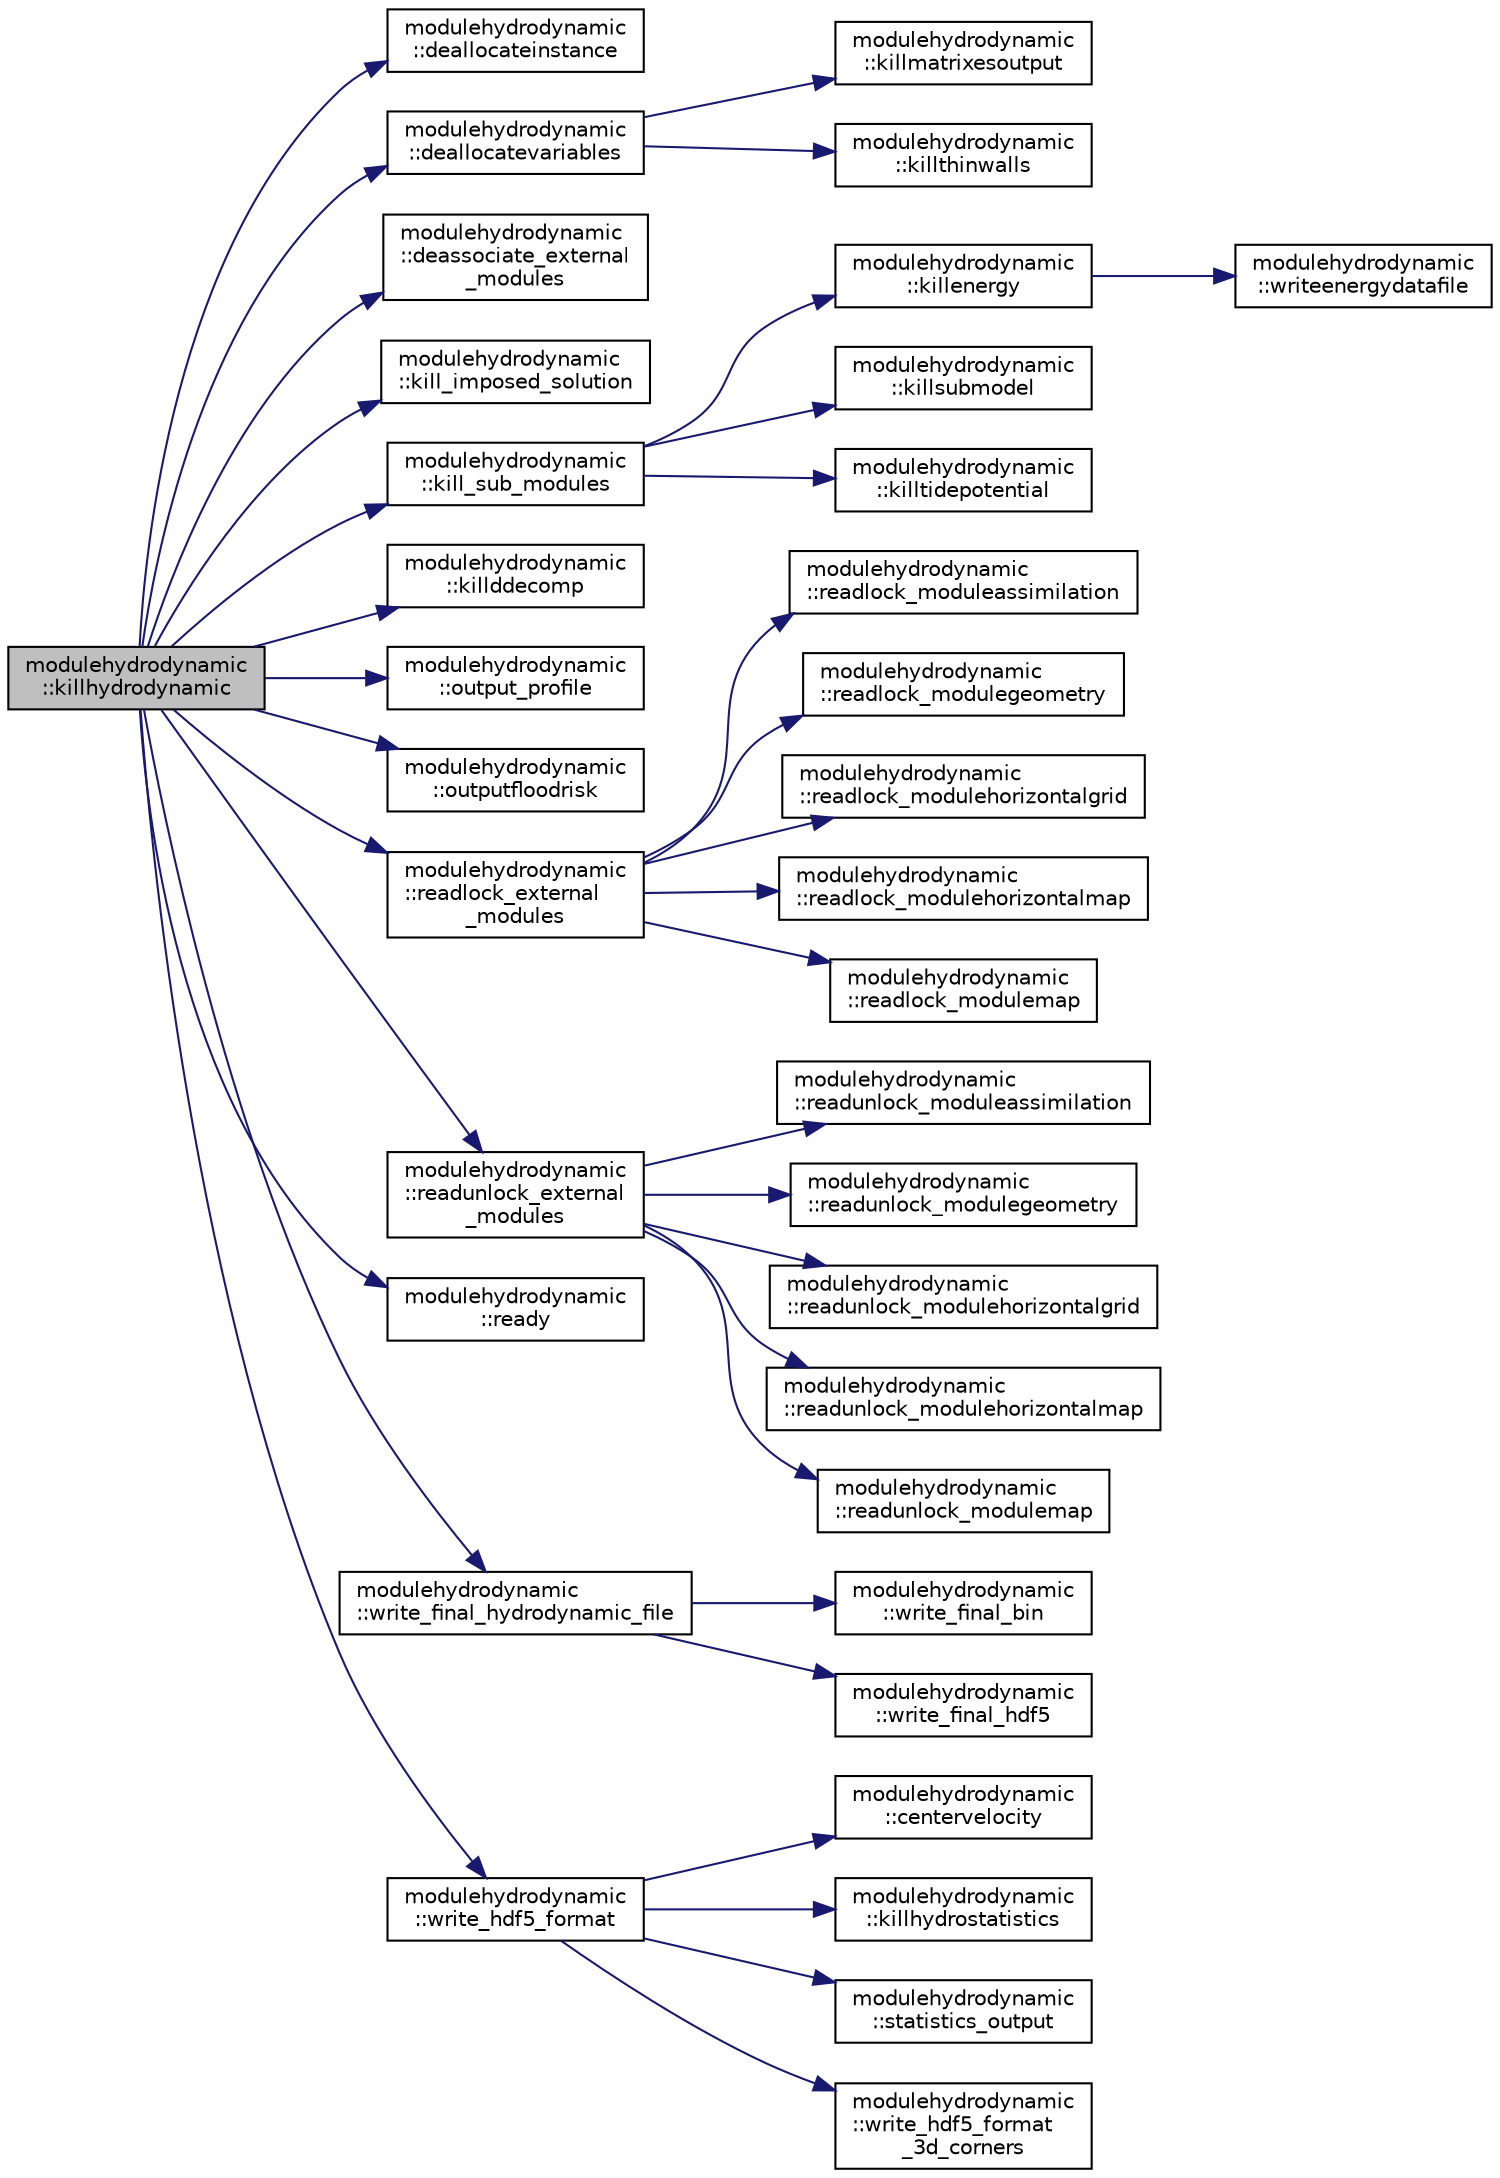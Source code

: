 digraph "modulehydrodynamic::killhydrodynamic"
{
 // LATEX_PDF_SIZE
  edge [fontname="Helvetica",fontsize="10",labelfontname="Helvetica",labelfontsize="10"];
  node [fontname="Helvetica",fontsize="10",shape=record];
  rankdir="LR";
  Node1 [label="modulehydrodynamic\l::killhydrodynamic",height=0.2,width=0.4,color="black", fillcolor="grey75", style="filled", fontcolor="black",tooltip=" "];
  Node1 -> Node2 [color="midnightblue",fontsize="10",style="solid",fontname="Helvetica"];
  Node2 [label="modulehydrodynamic\l::deallocateinstance",height=0.2,width=0.4,color="black", fillcolor="white", style="filled",URL="$namespacemodulehydrodynamic.html#aabd13dda5e1f35caf879873becb922c4",tooltip=" "];
  Node1 -> Node3 [color="midnightblue",fontsize="10",style="solid",fontname="Helvetica"];
  Node3 [label="modulehydrodynamic\l::deallocatevariables",height=0.2,width=0.4,color="black", fillcolor="white", style="filled",URL="$namespacemodulehydrodynamic.html#a97e376130dedc4213ae9f7bd331d237a",tooltip=" "];
  Node3 -> Node4 [color="midnightblue",fontsize="10",style="solid",fontname="Helvetica"];
  Node4 [label="modulehydrodynamic\l::killmatrixesoutput",height=0.2,width=0.4,color="black", fillcolor="white", style="filled",URL="$namespacemodulehydrodynamic.html#a8a24bb3b15a1b676c23a6ecd0a1defa8",tooltip=" "];
  Node3 -> Node5 [color="midnightblue",fontsize="10",style="solid",fontname="Helvetica"];
  Node5 [label="modulehydrodynamic\l::killthinwalls",height=0.2,width=0.4,color="black", fillcolor="white", style="filled",URL="$namespacemodulehydrodynamic.html#a93dc7bf3dc53936a78e774fea543f5d9",tooltip=" "];
  Node1 -> Node6 [color="midnightblue",fontsize="10",style="solid",fontname="Helvetica"];
  Node6 [label="modulehydrodynamic\l::deassociate_external\l_modules",height=0.2,width=0.4,color="black", fillcolor="white", style="filled",URL="$namespacemodulehydrodynamic.html#a9ab4535ec430fb9f040e8027eab7128d",tooltip=" "];
  Node1 -> Node7 [color="midnightblue",fontsize="10",style="solid",fontname="Helvetica"];
  Node7 [label="modulehydrodynamic\l::kill_imposed_solution",height=0.2,width=0.4,color="black", fillcolor="white", style="filled",URL="$namespacemodulehydrodynamic.html#a23133d86b59db1b989b572affc2bacc7",tooltip=" "];
  Node1 -> Node8 [color="midnightblue",fontsize="10",style="solid",fontname="Helvetica"];
  Node8 [label="modulehydrodynamic\l::kill_sub_modules",height=0.2,width=0.4,color="black", fillcolor="white", style="filled",URL="$namespacemodulehydrodynamic.html#ad33fcf640ab52de6097223c4aeb342c0",tooltip=" "];
  Node8 -> Node9 [color="midnightblue",fontsize="10",style="solid",fontname="Helvetica"];
  Node9 [label="modulehydrodynamic\l::killenergy",height=0.2,width=0.4,color="black", fillcolor="white", style="filled",URL="$namespacemodulehydrodynamic.html#a85ec37a513035b769326676058893ac1",tooltip=" "];
  Node9 -> Node10 [color="midnightblue",fontsize="10",style="solid",fontname="Helvetica"];
  Node10 [label="modulehydrodynamic\l::writeenergydatafile",height=0.2,width=0.4,color="black", fillcolor="white", style="filled",URL="$namespacemodulehydrodynamic.html#a99c46c970a39feb3ece42b919ed01d08",tooltip=" "];
  Node8 -> Node11 [color="midnightblue",fontsize="10",style="solid",fontname="Helvetica"];
  Node11 [label="modulehydrodynamic\l::killsubmodel",height=0.2,width=0.4,color="black", fillcolor="white", style="filled",URL="$namespacemodulehydrodynamic.html#a9b2046e58cfbfc36752c1c596ac76085",tooltip=" "];
  Node8 -> Node12 [color="midnightblue",fontsize="10",style="solid",fontname="Helvetica"];
  Node12 [label="modulehydrodynamic\l::killtidepotential",height=0.2,width=0.4,color="black", fillcolor="white", style="filled",URL="$namespacemodulehydrodynamic.html#ab35b45e7f241087188692a17e57b81fe",tooltip=" "];
  Node1 -> Node13 [color="midnightblue",fontsize="10",style="solid",fontname="Helvetica"];
  Node13 [label="modulehydrodynamic\l::killddecomp",height=0.2,width=0.4,color="black", fillcolor="white", style="filled",URL="$namespacemodulehydrodynamic.html#afcb6ada5d2c8c5ce856cc9efcbb38077",tooltip=" "];
  Node1 -> Node14 [color="midnightblue",fontsize="10",style="solid",fontname="Helvetica"];
  Node14 [label="modulehydrodynamic\l::output_profile",height=0.2,width=0.4,color="black", fillcolor="white", style="filled",URL="$namespacemodulehydrodynamic.html#aad9764fae86ae409938db759114d0a42",tooltip=" "];
  Node1 -> Node15 [color="midnightblue",fontsize="10",style="solid",fontname="Helvetica"];
  Node15 [label="modulehydrodynamic\l::outputfloodrisk",height=0.2,width=0.4,color="black", fillcolor="white", style="filled",URL="$namespacemodulehydrodynamic.html#a98ea84afedb06cff0d55601f6e7b1494",tooltip=" "];
  Node1 -> Node16 [color="midnightblue",fontsize="10",style="solid",fontname="Helvetica"];
  Node16 [label="modulehydrodynamic\l::readlock_external\l_modules",height=0.2,width=0.4,color="black", fillcolor="white", style="filled",URL="$namespacemodulehydrodynamic.html#a52fe0c61446c7eca188bf5a42867951b",tooltip=" "];
  Node16 -> Node17 [color="midnightblue",fontsize="10",style="solid",fontname="Helvetica"];
  Node17 [label="modulehydrodynamic\l::readlock_moduleassimilation",height=0.2,width=0.4,color="black", fillcolor="white", style="filled",URL="$namespacemodulehydrodynamic.html#ab5bfdd9c743fefaf135fd907892e5f17",tooltip=" "];
  Node16 -> Node18 [color="midnightblue",fontsize="10",style="solid",fontname="Helvetica"];
  Node18 [label="modulehydrodynamic\l::readlock_modulegeometry",height=0.2,width=0.4,color="black", fillcolor="white", style="filled",URL="$namespacemodulehydrodynamic.html#a1a5e2244778fa6a2caa0ff13ec7eb67b",tooltip=" "];
  Node16 -> Node19 [color="midnightblue",fontsize="10",style="solid",fontname="Helvetica"];
  Node19 [label="modulehydrodynamic\l::readlock_modulehorizontalgrid",height=0.2,width=0.4,color="black", fillcolor="white", style="filled",URL="$namespacemodulehydrodynamic.html#a87327c743a7173e47122b62474c77ea7",tooltip=" "];
  Node16 -> Node20 [color="midnightblue",fontsize="10",style="solid",fontname="Helvetica"];
  Node20 [label="modulehydrodynamic\l::readlock_modulehorizontalmap",height=0.2,width=0.4,color="black", fillcolor="white", style="filled",URL="$namespacemodulehydrodynamic.html#a2b7951ef8d3385a7141d22cbca764a93",tooltip=" "];
  Node16 -> Node21 [color="midnightblue",fontsize="10",style="solid",fontname="Helvetica"];
  Node21 [label="modulehydrodynamic\l::readlock_modulemap",height=0.2,width=0.4,color="black", fillcolor="white", style="filled",URL="$namespacemodulehydrodynamic.html#aefa0a7b600df8e249667d3541b45ecf1",tooltip=" "];
  Node1 -> Node22 [color="midnightblue",fontsize="10",style="solid",fontname="Helvetica"];
  Node22 [label="modulehydrodynamic\l::readunlock_external\l_modules",height=0.2,width=0.4,color="black", fillcolor="white", style="filled",URL="$namespacemodulehydrodynamic.html#a6bb278dc4ab8e6429e5d7e752bd6347a",tooltip=" "];
  Node22 -> Node23 [color="midnightblue",fontsize="10",style="solid",fontname="Helvetica"];
  Node23 [label="modulehydrodynamic\l::readunlock_moduleassimilation",height=0.2,width=0.4,color="black", fillcolor="white", style="filled",URL="$namespacemodulehydrodynamic.html#a758de1858d333cb26621ded54ff8be04",tooltip=" "];
  Node22 -> Node24 [color="midnightblue",fontsize="10",style="solid",fontname="Helvetica"];
  Node24 [label="modulehydrodynamic\l::readunlock_modulegeometry",height=0.2,width=0.4,color="black", fillcolor="white", style="filled",URL="$namespacemodulehydrodynamic.html#a987bae5d3ffa9f3fc96e0dfa2ead01ad",tooltip=" "];
  Node22 -> Node25 [color="midnightblue",fontsize="10",style="solid",fontname="Helvetica"];
  Node25 [label="modulehydrodynamic\l::readunlock_modulehorizontalgrid",height=0.2,width=0.4,color="black", fillcolor="white", style="filled",URL="$namespacemodulehydrodynamic.html#aaf0ec07ca1129c3b8498e92e10e49f10",tooltip=" "];
  Node22 -> Node26 [color="midnightblue",fontsize="10",style="solid",fontname="Helvetica"];
  Node26 [label="modulehydrodynamic\l::readunlock_modulehorizontalmap",height=0.2,width=0.4,color="black", fillcolor="white", style="filled",URL="$namespacemodulehydrodynamic.html#af77f71622ac304600bd312437b8af339",tooltip=" "];
  Node22 -> Node27 [color="midnightblue",fontsize="10",style="solid",fontname="Helvetica"];
  Node27 [label="modulehydrodynamic\l::readunlock_modulemap",height=0.2,width=0.4,color="black", fillcolor="white", style="filled",URL="$namespacemodulehydrodynamic.html#a5265f8f84b5dfafbb654e42da68f00af",tooltip=" "];
  Node1 -> Node28 [color="midnightblue",fontsize="10",style="solid",fontname="Helvetica"];
  Node28 [label="modulehydrodynamic\l::ready",height=0.2,width=0.4,color="black", fillcolor="white", style="filled",URL="$namespacemodulehydrodynamic.html#a541821548a44af36e71f5eddedae890e",tooltip=" "];
  Node1 -> Node29 [color="midnightblue",fontsize="10",style="solid",fontname="Helvetica"];
  Node29 [label="modulehydrodynamic\l::write_final_hydrodynamic_file",height=0.2,width=0.4,color="black", fillcolor="white", style="filled",URL="$namespacemodulehydrodynamic.html#a633e5bd5e4240a071e45a505396056eb",tooltip=" "];
  Node29 -> Node30 [color="midnightblue",fontsize="10",style="solid",fontname="Helvetica"];
  Node30 [label="modulehydrodynamic\l::write_final_bin",height=0.2,width=0.4,color="black", fillcolor="white", style="filled",URL="$namespacemodulehydrodynamic.html#a5bdef2c140ebc772066fbee498f4cccb",tooltip=" "];
  Node29 -> Node31 [color="midnightblue",fontsize="10",style="solid",fontname="Helvetica"];
  Node31 [label="modulehydrodynamic\l::write_final_hdf5",height=0.2,width=0.4,color="black", fillcolor="white", style="filled",URL="$namespacemodulehydrodynamic.html#af8baaec85d39b5b0c7ce04593a4ba674",tooltip=" "];
  Node1 -> Node32 [color="midnightblue",fontsize="10",style="solid",fontname="Helvetica"];
  Node32 [label="modulehydrodynamic\l::write_hdf5_format",height=0.2,width=0.4,color="black", fillcolor="white", style="filled",URL="$namespacemodulehydrodynamic.html#affc6eb8b5c260e1da6146c7a34c7849b",tooltip=" "];
  Node32 -> Node33 [color="midnightblue",fontsize="10",style="solid",fontname="Helvetica"];
  Node33 [label="modulehydrodynamic\l::centervelocity",height=0.2,width=0.4,color="black", fillcolor="white", style="filled",URL="$namespacemodulehydrodynamic.html#a7bcb9032bfe7bf84ef03ab8c66f0f159",tooltip=" "];
  Node32 -> Node34 [color="midnightblue",fontsize="10",style="solid",fontname="Helvetica"];
  Node34 [label="modulehydrodynamic\l::killhydrostatistics",height=0.2,width=0.4,color="black", fillcolor="white", style="filled",URL="$namespacemodulehydrodynamic.html#a4ef7d15d1c97d54f708e71f1262485b0",tooltip=" "];
  Node32 -> Node35 [color="midnightblue",fontsize="10",style="solid",fontname="Helvetica"];
  Node35 [label="modulehydrodynamic\l::statistics_output",height=0.2,width=0.4,color="black", fillcolor="white", style="filled",URL="$namespacemodulehydrodynamic.html#ab12f940af5dec2fe8ed4767b7a50fc07",tooltip=" "];
  Node32 -> Node36 [color="midnightblue",fontsize="10",style="solid",fontname="Helvetica"];
  Node36 [label="modulehydrodynamic\l::write_hdf5_format\l_3d_corners",height=0.2,width=0.4,color="black", fillcolor="white", style="filled",URL="$namespacemodulehydrodynamic.html#a498bcdbfc45f35fcacd1bcbcbcff5a34",tooltip=" "];
}
